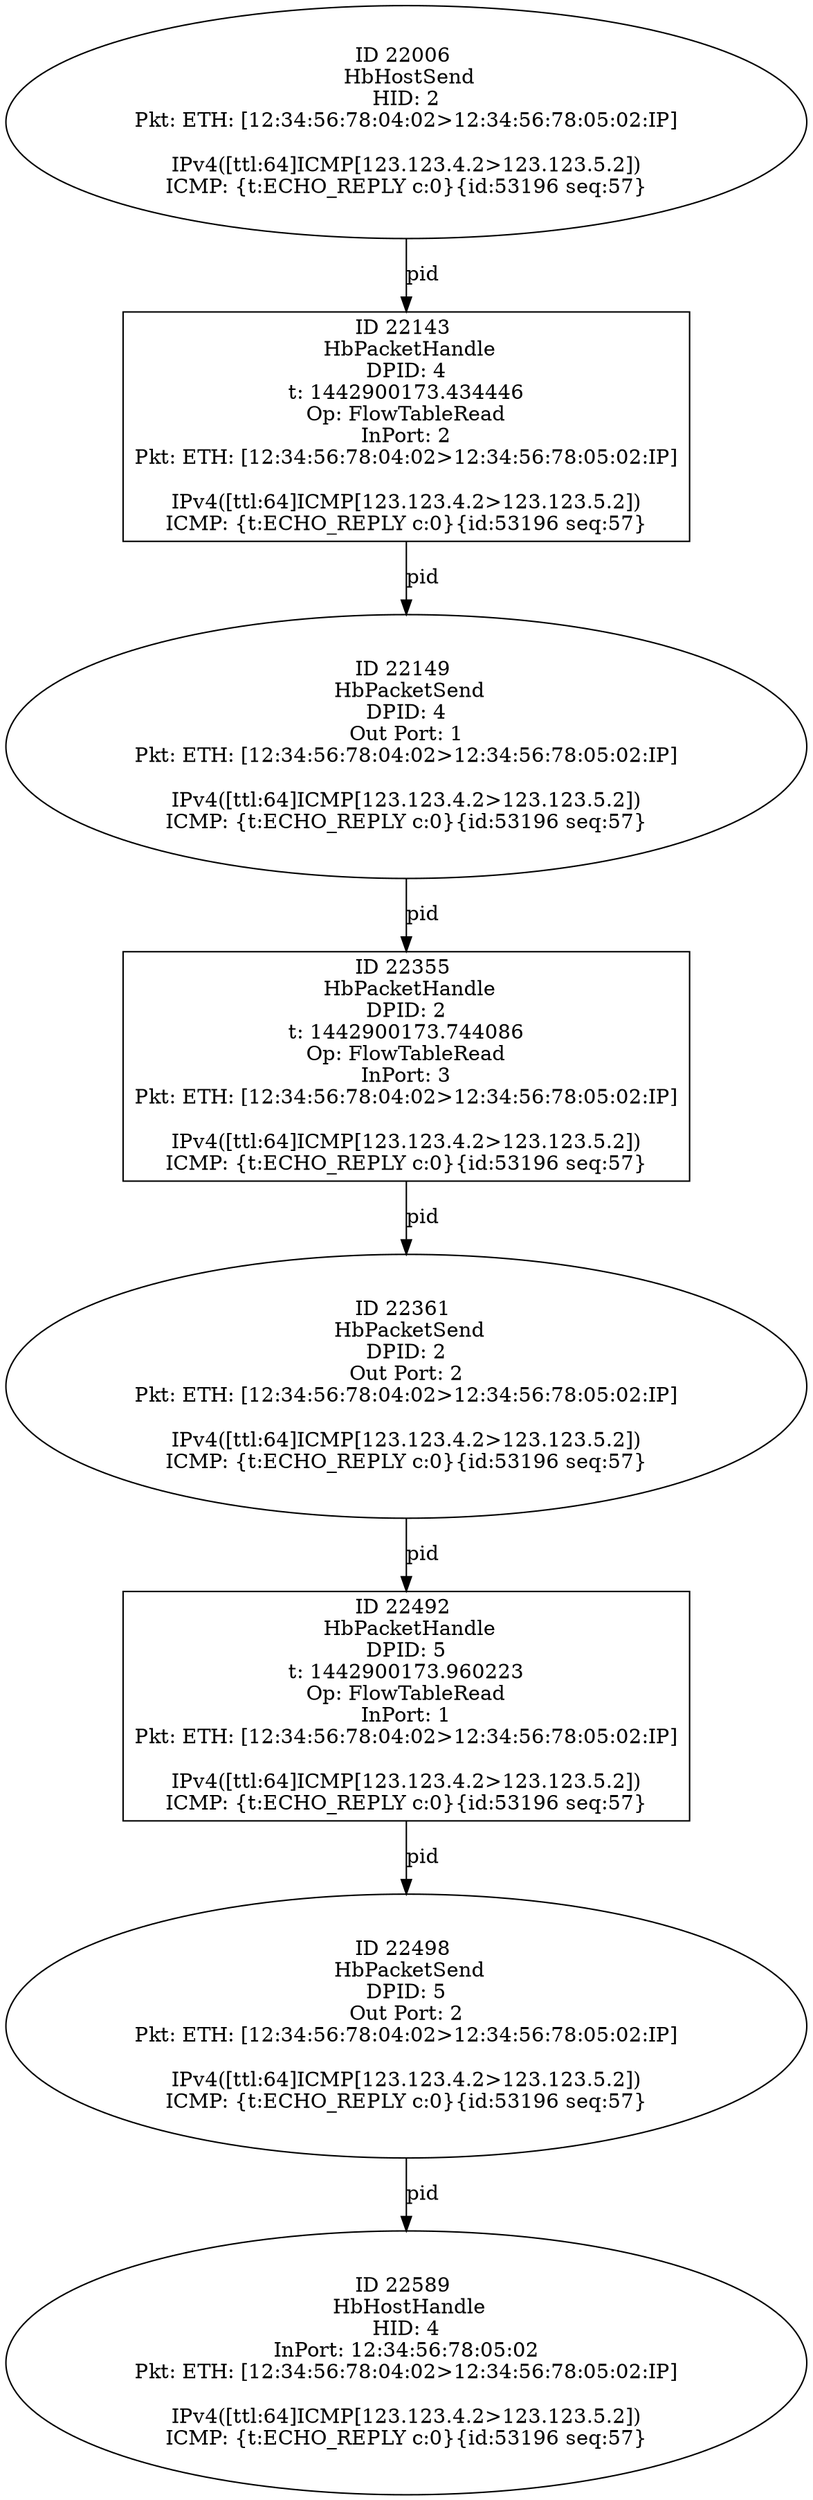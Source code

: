 strict digraph G {
22498 [shape=oval, event=<hb_events.HbPacketSend object at 0x10cb3e290>, label="ID 22498 
 HbPacketSend
DPID: 5
Out Port: 2
Pkt: ETH: [12:34:56:78:04:02>12:34:56:78:05:02:IP]

IPv4([ttl:64]ICMP[123.123.4.2>123.123.5.2])
ICMP: {t:ECHO_REPLY c:0}{id:53196 seq:57}"];
22149 [shape=oval, event=<hb_events.HbPacketSend object at 0x10ca203d0>, label="ID 22149 
 HbPacketSend
DPID: 4
Out Port: 1
Pkt: ETH: [12:34:56:78:04:02>12:34:56:78:05:02:IP]

IPv4([ttl:64]ICMP[123.123.4.2>123.123.5.2])
ICMP: {t:ECHO_REPLY c:0}{id:53196 seq:57}"];
22355 [shape=box, event=<hb_events.HbPacketHandle object at 0x10cab7750>, label="ID 22355 
 HbPacketHandle
DPID: 2
t: 1442900173.744086
Op: FlowTableRead
InPort: 3
Pkt: ETH: [12:34:56:78:04:02>12:34:56:78:05:02:IP]

IPv4([ttl:64]ICMP[123.123.4.2>123.123.5.2])
ICMP: {t:ECHO_REPLY c:0}{id:53196 seq:57}"];
22006 [shape=oval, event=<hb_events.HbHostSend object at 0x10c9c0290>, label="ID 22006 
 HbHostSend
HID: 2
Pkt: ETH: [12:34:56:78:04:02>12:34:56:78:05:02:IP]

IPv4([ttl:64]ICMP[123.123.4.2>123.123.5.2])
ICMP: {t:ECHO_REPLY c:0}{id:53196 seq:57}"];
22361 [shape=oval, event=<hb_events.HbPacketSend object at 0x10cab7850>, label="ID 22361 
 HbPacketSend
DPID: 2
Out Port: 2
Pkt: ETH: [12:34:56:78:04:02>12:34:56:78:05:02:IP]

IPv4([ttl:64]ICMP[123.123.4.2>123.123.5.2])
ICMP: {t:ECHO_REPLY c:0}{id:53196 seq:57}"];
22492 [shape=box, event=<hb_events.HbPacketHandle object at 0x10cb31bd0>, label="ID 22492 
 HbPacketHandle
DPID: 5
t: 1442900173.960223
Op: FlowTableRead
InPort: 1
Pkt: ETH: [12:34:56:78:04:02>12:34:56:78:05:02:IP]

IPv4([ttl:64]ICMP[123.123.4.2>123.123.5.2])
ICMP: {t:ECHO_REPLY c:0}{id:53196 seq:57}"];
22589 [shape=oval, event=<hb_events.HbHostHandle object at 0x10cb78f10>, label="ID 22589 
 HbHostHandle
HID: 4
InPort: 12:34:56:78:05:02
Pkt: ETH: [12:34:56:78:04:02>12:34:56:78:05:02:IP]

IPv4([ttl:64]ICMP[123.123.4.2>123.123.5.2])
ICMP: {t:ECHO_REPLY c:0}{id:53196 seq:57}"];
22143 [shape=box, event=<hb_events.HbPacketHandle object at 0x10ca20890>, label="ID 22143 
 HbPacketHandle
DPID: 4
t: 1442900173.434446
Op: FlowTableRead
InPort: 2
Pkt: ETH: [12:34:56:78:04:02>12:34:56:78:05:02:IP]

IPv4([ttl:64]ICMP[123.123.4.2>123.123.5.2])
ICMP: {t:ECHO_REPLY c:0}{id:53196 seq:57}"];
22498 -> 22589  [rel=pid, label=pid];
22149 -> 22355  [rel=pid, label=pid];
22355 -> 22361  [rel=pid, label=pid];
22006 -> 22143  [rel=pid, label=pid];
22361 -> 22492  [rel=pid, label=pid];
22492 -> 22498  [rel=pid, label=pid];
22143 -> 22149  [rel=pid, label=pid];
}

